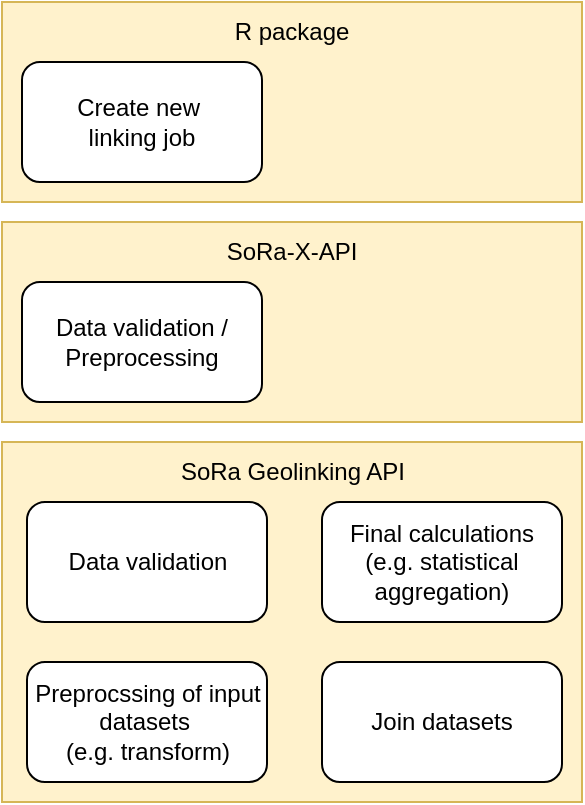 <mxfile version="26.0.15">
  <diagram name="Seite-1" id="sL4I3fEVuxmReK1qOVHB">
    <mxGraphModel dx="805" dy="414" grid="1" gridSize="10" guides="1" tooltips="1" connect="1" arrows="1" fold="1" page="1" pageScale="1" pageWidth="827" pageHeight="1169" math="0" shadow="0">
      <root>
        <mxCell id="0" />
        <mxCell id="1" parent="0" />
        <mxCell id="raaWN0WN4g9gXLJK69xP-17" value="" style="rounded=0;whiteSpace=wrap;html=1;fillColor=#fff2cc;strokeColor=#d6b656;" vertex="1" parent="1">
          <mxGeometry x="110" y="340" width="290" height="180" as="geometry" />
        </mxCell>
        <mxCell id="raaWN0WN4g9gXLJK69xP-16" value="" style="rounded=0;whiteSpace=wrap;html=1;fillColor=#fff2cc;strokeColor=#d6b656;" vertex="1" parent="1">
          <mxGeometry x="110" y="230" width="290" height="100" as="geometry" />
        </mxCell>
        <mxCell id="raaWN0WN4g9gXLJK69xP-15" value="" style="rounded=0;whiteSpace=wrap;html=1;fillColor=#fff2cc;strokeColor=#d6b656;" vertex="1" parent="1">
          <mxGeometry x="110" y="120" width="290" height="100" as="geometry" />
        </mxCell>
        <mxCell id="raaWN0WN4g9gXLJK69xP-1" value="&lt;div&gt;Create new&amp;nbsp;&lt;/div&gt;&lt;div&gt;linking job &lt;br&gt;&lt;/div&gt;" style="rounded=1;whiteSpace=wrap;html=1;" vertex="1" parent="1">
          <mxGeometry x="120" y="150" width="120" height="60" as="geometry" />
        </mxCell>
        <mxCell id="raaWN0WN4g9gXLJK69xP-2" value="Data validation / Preprocessing" style="rounded=1;whiteSpace=wrap;html=1;" vertex="1" parent="1">
          <mxGeometry x="120" y="260" width="120" height="60" as="geometry" />
        </mxCell>
        <mxCell id="raaWN0WN4g9gXLJK69xP-3" value="Data validation" style="rounded=1;whiteSpace=wrap;html=1;" vertex="1" parent="1">
          <mxGeometry x="122.5" y="370" width="120" height="60" as="geometry" />
        </mxCell>
        <mxCell id="raaWN0WN4g9gXLJK69xP-4" value="&lt;div&gt;Preprocssing of input datasets&amp;nbsp;&lt;/div&gt;&lt;div&gt;(e.g. transform)&lt;/div&gt;" style="rounded=1;whiteSpace=wrap;html=1;" vertex="1" parent="1">
          <mxGeometry x="122.5" y="450" width="120" height="60" as="geometry" />
        </mxCell>
        <mxCell id="raaWN0WN4g9gXLJK69xP-5" value="Join datasets" style="rounded=1;whiteSpace=wrap;html=1;" vertex="1" parent="1">
          <mxGeometry x="270" y="450" width="120" height="60" as="geometry" />
        </mxCell>
        <mxCell id="raaWN0WN4g9gXLJK69xP-6" value="Final calculations (e.g. statistical aggregation)" style="rounded=1;whiteSpace=wrap;html=1;" vertex="1" parent="1">
          <mxGeometry x="270" y="370" width="120" height="60" as="geometry" />
        </mxCell>
        <mxCell id="raaWN0WN4g9gXLJK69xP-18" value="R package" style="text;html=1;align=center;verticalAlign=middle;whiteSpace=wrap;rounded=0;" vertex="1" parent="1">
          <mxGeometry x="225" y="120" width="60" height="30" as="geometry" />
        </mxCell>
        <mxCell id="raaWN0WN4g9gXLJK69xP-19" value="SoRa-X-API" style="text;html=1;align=center;verticalAlign=middle;whiteSpace=wrap;rounded=0;" vertex="1" parent="1">
          <mxGeometry x="220" y="230" width="70" height="30" as="geometry" />
        </mxCell>
        <mxCell id="raaWN0WN4g9gXLJK69xP-20" value="SoRa Geolinking API" style="text;html=1;align=center;verticalAlign=middle;whiteSpace=wrap;rounded=0;" vertex="1" parent="1">
          <mxGeometry x="192.5" y="340" width="125" height="30" as="geometry" />
        </mxCell>
      </root>
    </mxGraphModel>
  </diagram>
</mxfile>
